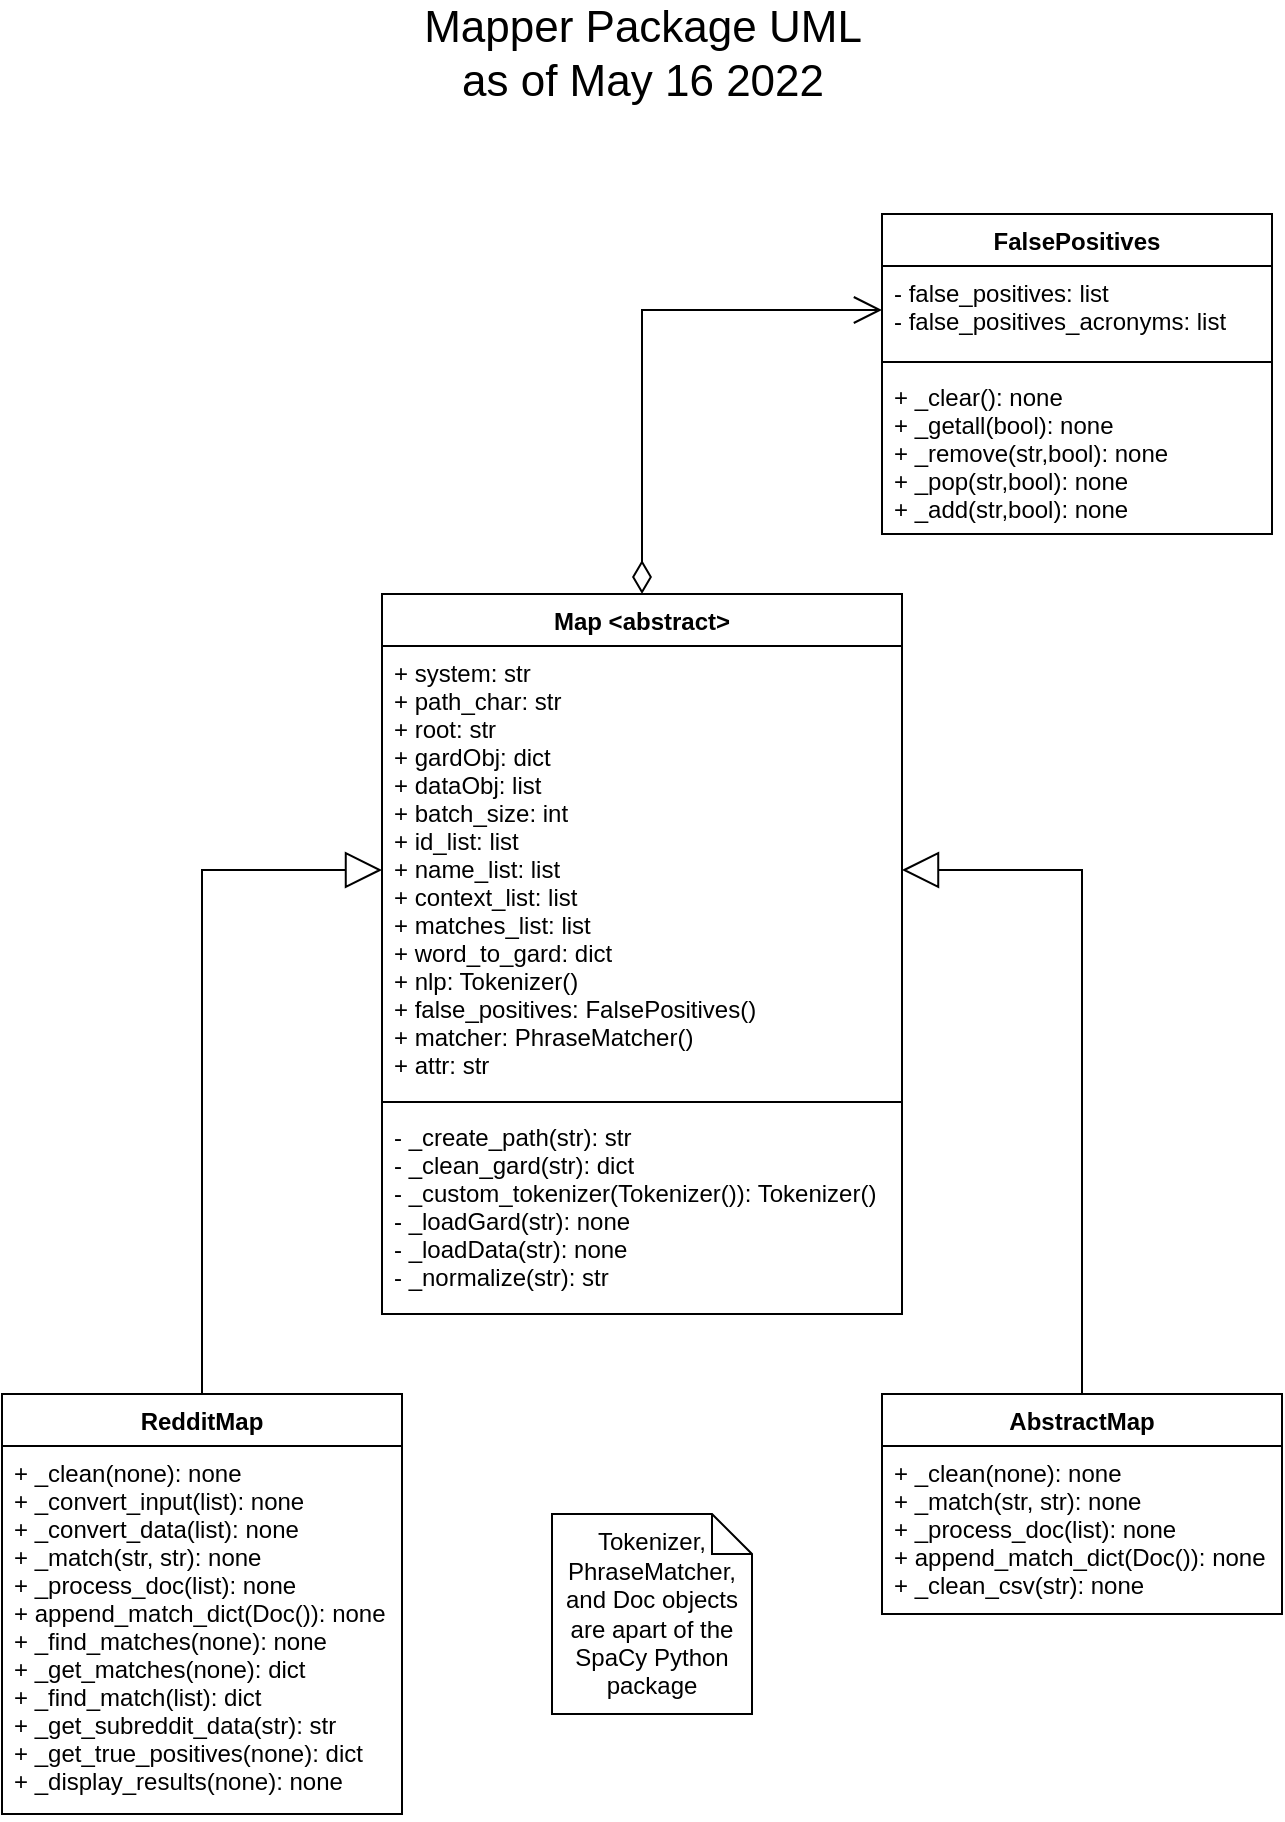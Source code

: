<mxfile version="18.0.1" type="device"><diagram id="bKMqRXicBAuA7aWzsvo3" name="Page-1"><mxGraphModel dx="1265" dy="695" grid="1" gridSize="10" guides="1" tooltips="1" connect="1" arrows="1" fold="1" page="1" pageScale="1" pageWidth="850" pageHeight="1100" math="0" shadow="0"><root><mxCell id="0"/><mxCell id="1" parent="0"/><mxCell id="UX2OjJhThZnQ8oTNH-gI-1" value="Map &lt;abstract&gt;" style="swimlane;fontStyle=1;align=center;verticalAlign=top;childLayout=stackLayout;horizontal=1;startSize=26;horizontalStack=0;resizeParent=1;resizeParentMax=0;resizeLast=0;collapsible=1;marginBottom=0;" parent="1" vertex="1"><mxGeometry x="295" y="370" width="260" height="360" as="geometry"/></mxCell><mxCell id="UX2OjJhThZnQ8oTNH-gI-2" value="+ system: str&#10;+ path_char: str&#10;+ root: str&#10;+ gardObj: dict&#10;+ dataObj: list&#10;+ batch_size: int&#10;+ id_list: list&#10;+ name_list: list&#10;+ context_list: list&#10;+ matches_list: list&#10;+ word_to_gard: dict&#10;+ nlp: Tokenizer()&#10;+ false_positives: FalsePositives()&#10;+ matcher: PhraseMatcher()&#10;+ attr: str&#10;&#10;" style="text;strokeColor=none;fillColor=none;align=left;verticalAlign=top;spacingLeft=4;spacingRight=4;overflow=hidden;rotatable=0;points=[[0,0.5],[1,0.5]];portConstraint=eastwest;" parent="UX2OjJhThZnQ8oTNH-gI-1" vertex="1"><mxGeometry y="26" width="260" height="224" as="geometry"/></mxCell><mxCell id="UX2OjJhThZnQ8oTNH-gI-3" value="" style="line;strokeWidth=1;fillColor=none;align=left;verticalAlign=middle;spacingTop=-1;spacingLeft=3;spacingRight=3;rotatable=0;labelPosition=right;points=[];portConstraint=eastwest;" parent="UX2OjJhThZnQ8oTNH-gI-1" vertex="1"><mxGeometry y="250" width="260" height="8" as="geometry"/></mxCell><mxCell id="UX2OjJhThZnQ8oTNH-gI-4" value="- _create_path(str): str&#10;- _clean_gard(str): dict&#10;- _custom_tokenizer(Tokenizer()): Tokenizer()&#10;- _loadGard(str): none&#10;- _loadData(str): none&#10;- _normalize(str): str &#10;" style="text;strokeColor=none;fillColor=none;align=left;verticalAlign=top;spacingLeft=4;spacingRight=4;overflow=hidden;rotatable=0;points=[[0,0.5],[1,0.5]];portConstraint=eastwest;" parent="UX2OjJhThZnQ8oTNH-gI-1" vertex="1"><mxGeometry y="258" width="260" height="102" as="geometry"/></mxCell><mxCell id="UX2OjJhThZnQ8oTNH-gI-13" value="" style="endArrow=block;endSize=16;endFill=0;html=1;rounded=0;exitX=0.5;exitY=0;exitDx=0;exitDy=0;entryX=1;entryY=0.5;entryDx=0;entryDy=0;" parent="1" source="UX2OjJhThZnQ8oTNH-gI-31" target="UX2OjJhThZnQ8oTNH-gI-2" edge="1"><mxGeometry x="0.824" y="-70" width="160" relative="1" as="geometry"><mxPoint x="645" y="770" as="sourcePoint"/><mxPoint x="645" y="430" as="targetPoint"/><Array as="points"><mxPoint x="645" y="508"/></Array><mxPoint as="offset"/></mxGeometry></mxCell><mxCell id="UX2OjJhThZnQ8oTNH-gI-14" value="" style="endArrow=block;endSize=16;endFill=0;html=1;rounded=0;exitX=0.5;exitY=0;exitDx=0;exitDy=0;entryX=0;entryY=0.5;entryDx=0;entryDy=0;" parent="1" source="UX2OjJhThZnQ8oTNH-gI-23" target="UX2OjJhThZnQ8oTNH-gI-2" edge="1"><mxGeometry x="0.824" y="-70" width="160" relative="1" as="geometry"><mxPoint x="205" y="770" as="sourcePoint"/><mxPoint x="570" y="543" as="targetPoint"/><Array as="points"><mxPoint x="205" y="508"/></Array><mxPoint as="offset"/></mxGeometry></mxCell><mxCell id="UX2OjJhThZnQ8oTNH-gI-23" value="RedditMap" style="swimlane;fontStyle=1;childLayout=stackLayout;horizontal=1;startSize=26;fillColor=none;horizontalStack=0;resizeParent=1;resizeParentMax=0;resizeLast=0;collapsible=1;marginBottom=0;" parent="1" vertex="1"><mxGeometry x="105" y="770" width="200" height="210" as="geometry"/></mxCell><mxCell id="UX2OjJhThZnQ8oTNH-gI-24" value="+ _clean(none): none&#10;+ _convert_input(list): none&#10;+ _convert_data(list): none&#10;+ _match(str, str): none&#10;+ _process_doc(list): none&#10;+ append_match_dict(Doc()): none&#10;+ _find_matches(none): none&#10;+ _get_matches(none): dict&#10;+ _find_match(list): dict&#10;+ _get_subreddit_data(str): str&#10;+ _get_true_positives(none): dict&#10;+ _display_results(none): none" style="text;strokeColor=none;fillColor=none;align=left;verticalAlign=top;spacingLeft=4;spacingRight=4;overflow=hidden;rotatable=0;points=[[0,0.5],[1,0.5]];portConstraint=eastwest;" parent="UX2OjJhThZnQ8oTNH-gI-23" vertex="1"><mxGeometry y="26" width="200" height="184" as="geometry"/></mxCell><mxCell id="UX2OjJhThZnQ8oTNH-gI-31" value="AbstractMap" style="swimlane;fontStyle=1;childLayout=stackLayout;horizontal=1;startSize=26;fillColor=none;horizontalStack=0;resizeParent=1;resizeParentMax=0;resizeLast=0;collapsible=1;marginBottom=0;" parent="1" vertex="1"><mxGeometry x="545" y="770" width="200" height="110" as="geometry"/></mxCell><mxCell id="UX2OjJhThZnQ8oTNH-gI-32" value="+ _clean(none): none&#10;+ _match(str, str): none&#10;+ _process_doc(list): none&#10;+ append_match_dict(Doc()): none&#10;+ _clean_csv(str): none&#10;&#10;" style="text;strokeColor=none;fillColor=none;align=left;verticalAlign=top;spacingLeft=4;spacingRight=4;overflow=hidden;rotatable=0;points=[[0,0.5],[1,0.5]];portConstraint=eastwest;" parent="UX2OjJhThZnQ8oTNH-gI-31" vertex="1"><mxGeometry y="26" width="200" height="84" as="geometry"/></mxCell><mxCell id="UX2OjJhThZnQ8oTNH-gI-34" value="Tokenizer, PhraseMatcher, and Doc objects are apart of the SpaCy Python package" style="shape=note;size=20;whiteSpace=wrap;html=1;" parent="1" vertex="1"><mxGeometry x="380" y="830" width="100" height="100" as="geometry"/></mxCell><mxCell id="UX2OjJhThZnQ8oTNH-gI-35" value="&lt;font style=&quot;font-size: 22px;&quot;&gt;Mapper Package UML&lt;br&gt;as of May 16 2022&lt;/font&gt;" style="text;html=1;align=center;verticalAlign=middle;resizable=0;points=[];autosize=1;strokeColor=none;fillColor=none;" parent="1" vertex="1"><mxGeometry x="310" y="80" width="230" height="40" as="geometry"/></mxCell><mxCell id="M3zu8BAtWhceanEJIpAh-3" value="" style="endArrow=open;html=1;endSize=12;startArrow=diamondThin;startSize=14;startFill=0;edgeStyle=orthogonalEdgeStyle;align=left;verticalAlign=bottom;rounded=0;exitX=0.5;exitY=0;exitDx=0;exitDy=0;entryX=0;entryY=0.5;entryDx=0;entryDy=0;" edge="1" parent="1" source="UX2OjJhThZnQ8oTNH-gI-1" target="M3zu8BAtWhceanEJIpAh-5"><mxGeometry x="-0.876" y="-40" relative="1" as="geometry"><mxPoint x="370" y="470" as="sourcePoint"/><mxPoint x="540" y="348" as="targetPoint"/><mxPoint as="offset"/></mxGeometry></mxCell><mxCell id="M3zu8BAtWhceanEJIpAh-4" value="FalsePositives" style="swimlane;fontStyle=1;align=center;verticalAlign=top;childLayout=stackLayout;horizontal=1;startSize=26;horizontalStack=0;resizeParent=1;resizeParentMax=0;resizeLast=0;collapsible=1;marginBottom=0;" vertex="1" parent="1"><mxGeometry x="545" y="180" width="195" height="160" as="geometry"/></mxCell><mxCell id="M3zu8BAtWhceanEJIpAh-5" value="- false_positives: list&#10;- false_positives_acronyms: list&#10;" style="text;strokeColor=none;fillColor=none;align=left;verticalAlign=top;spacingLeft=4;spacingRight=4;overflow=hidden;rotatable=0;points=[[0,0.5],[1,0.5]];portConstraint=eastwest;" vertex="1" parent="M3zu8BAtWhceanEJIpAh-4"><mxGeometry y="26" width="195" height="44" as="geometry"/></mxCell><mxCell id="M3zu8BAtWhceanEJIpAh-6" value="" style="line;strokeWidth=1;fillColor=none;align=left;verticalAlign=middle;spacingTop=-1;spacingLeft=3;spacingRight=3;rotatable=0;labelPosition=right;points=[];portConstraint=eastwest;" vertex="1" parent="M3zu8BAtWhceanEJIpAh-4"><mxGeometry y="70" width="195" height="8" as="geometry"/></mxCell><mxCell id="M3zu8BAtWhceanEJIpAh-7" value="+ _clear(): none&#10;+ _getall(bool): none&#10;+ _remove(str,bool): none&#10;+ _pop(str,bool): none&#10;+ _add(str,bool): none" style="text;strokeColor=none;fillColor=none;align=left;verticalAlign=top;spacingLeft=4;spacingRight=4;overflow=hidden;rotatable=0;points=[[0,0.5],[1,0.5]];portConstraint=eastwest;" vertex="1" parent="M3zu8BAtWhceanEJIpAh-4"><mxGeometry y="78" width="195" height="82" as="geometry"/></mxCell></root></mxGraphModel></diagram></mxfile>